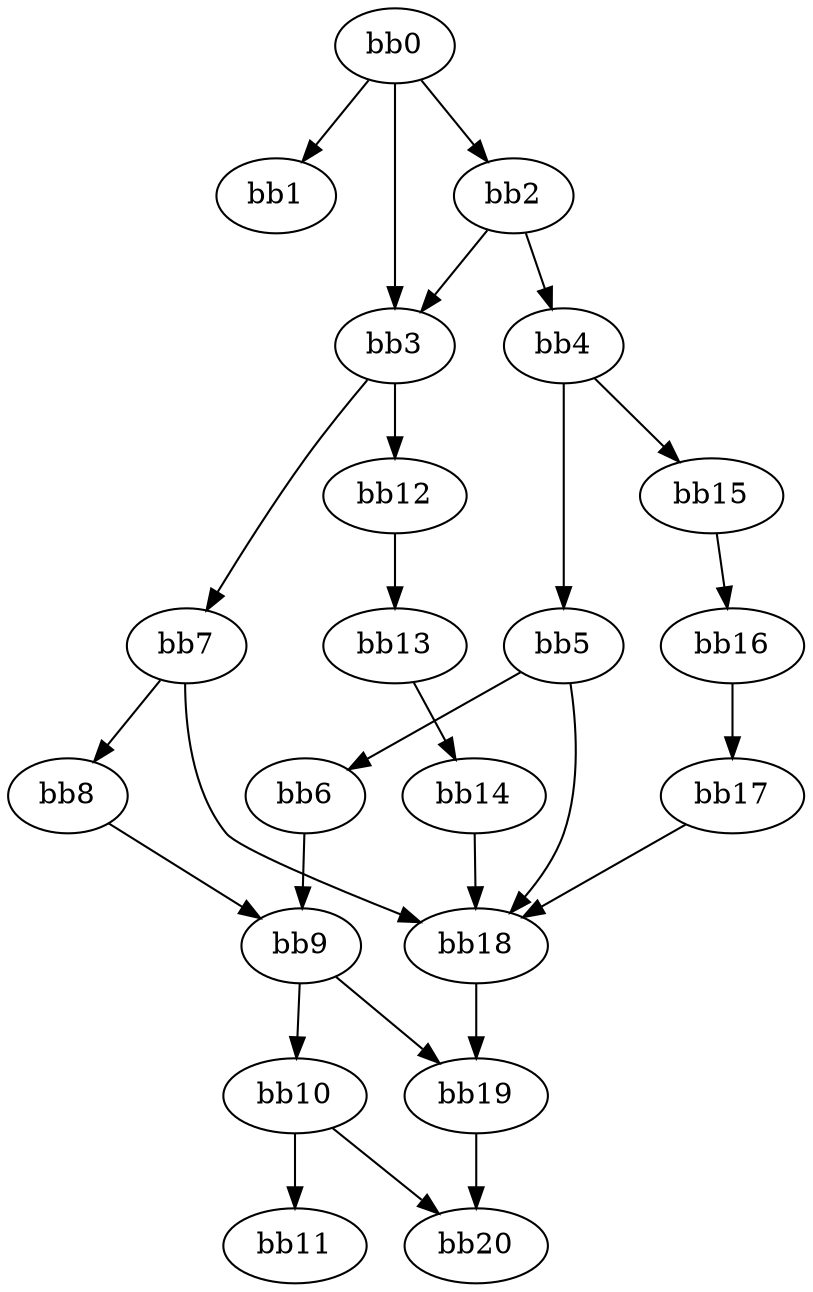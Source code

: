 digraph {
    0 [ label = "bb0\l" ]
    1 [ label = "bb1\l" ]
    2 [ label = "bb2\l" ]
    3 [ label = "bb3\l" ]
    4 [ label = "bb4\l" ]
    5 [ label = "bb5\l" ]
    6 [ label = "bb6\l" ]
    7 [ label = "bb7\l" ]
    8 [ label = "bb8\l" ]
    9 [ label = "bb9\l" ]
    10 [ label = "bb10\l" ]
    11 [ label = "bb11\l" ]
    12 [ label = "bb12\l" ]
    13 [ label = "bb13\l" ]
    14 [ label = "bb14\l" ]
    15 [ label = "bb15\l" ]
    16 [ label = "bb16\l" ]
    17 [ label = "bb17\l" ]
    18 [ label = "bb18\l" ]
    19 [ label = "bb19\l" ]
    20 [ label = "bb20\l" ]
    0 -> 1 [ ]
    0 -> 2 [ ]
    0 -> 3 [ ]
    2 -> 3 [ ]
    2 -> 4 [ ]
    3 -> 7 [ ]
    3 -> 12 [ ]
    4 -> 5 [ ]
    4 -> 15 [ ]
    5 -> 6 [ ]
    5 -> 18 [ ]
    6 -> 9 [ ]
    7 -> 8 [ ]
    7 -> 18 [ ]
    8 -> 9 [ ]
    9 -> 10 [ ]
    9 -> 19 [ ]
    10 -> 11 [ ]
    10 -> 20 [ ]
    12 -> 13 [ ]
    13 -> 14 [ ]
    14 -> 18 [ ]
    15 -> 16 [ ]
    16 -> 17 [ ]
    17 -> 18 [ ]
    18 -> 19 [ ]
    19 -> 20 [ ]
}

